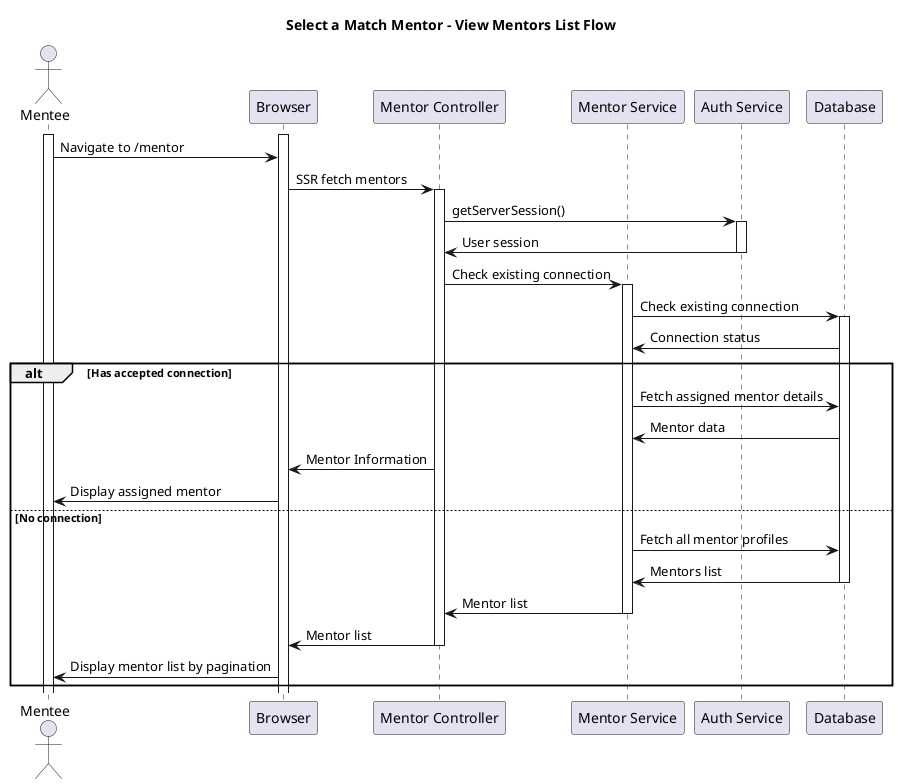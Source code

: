 @startuml
title Select a Match Mentor - View Mentors List Flow

actor Mentee
participant Browser
participant "Mentor Controller" as NextJSServer
participant "Mentor Service" as MentorService
participant "Auth Service" as AuthService
participant Database

activate Mentee
activate Browser

Mentee -> Browser: Navigate to /mentor
Browser -> NextJSServer: SSR fetch mentors

activate NextJSServer
NextJSServer -> AuthService: getServerSession()
activate AuthService
AuthService -> NextJSServer: User session
deactivate AuthService

NextJSServer -> MentorService: Check existing connection
activate MentorService
MentorService -> Database: Check existing connection
activate Database
Database -> MentorService: Connection status

alt Has accepted connection
    MentorService -> Database: Fetch assigned mentor details
    Database -> MentorService: Mentor data
    NextJSServer -> Browser: Mentor Information
    Browser -> Mentee: Display assigned mentor
else No connection
    MentorService -> Database: Fetch all mentor profiles
    
    Database -> MentorService: Mentors list
    deactivate Database
    MentorService -> NextJSServer: Mentor list
    deactivate MentorService
    
    NextJSServer -> Browser: Mentor list
    deactivate NextJSServer
    
    Browser -> Mentee: Display mentor list by pagination
    
end alt

@enduml